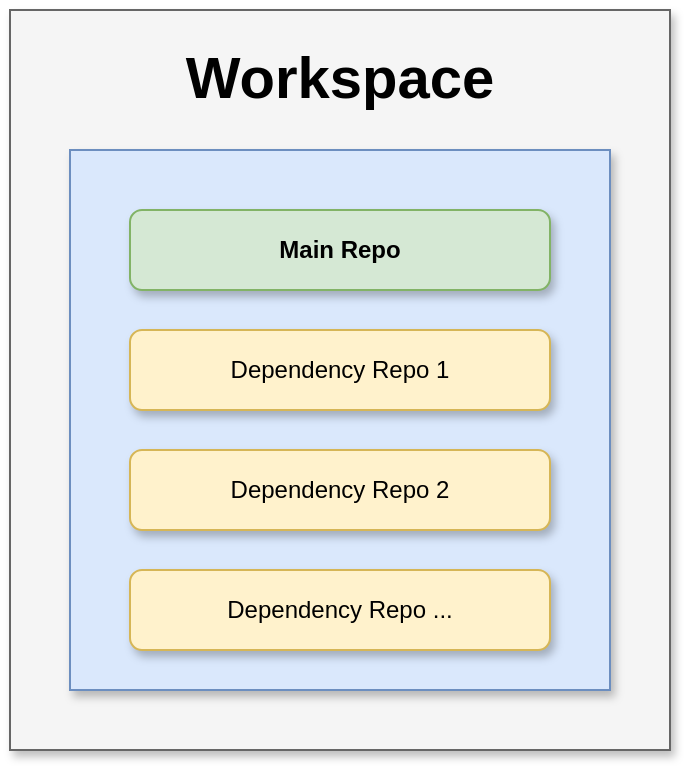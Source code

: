 <mxfile version="20.3.0" type="device"><diagram id="mV30FIOhVFsqBpWguB3d" name="Page-1"><mxGraphModel dx="1205" dy="1039" grid="1" gridSize="10" guides="1" tooltips="1" connect="1" arrows="1" fold="1" page="1" pageScale="1" pageWidth="827" pageHeight="1169" math="0" shadow="0"><root><mxCell id="0"/><mxCell id="1" parent="0"/><mxCell id="YtCwQHsG44BGMk4749ge-2" value="" style="rounded=0;whiteSpace=wrap;html=1;fillColor=#f5f5f5;fontColor=#333333;strokeColor=#666666;shadow=1;" vertex="1" parent="1"><mxGeometry x="140" y="50" width="330" height="370" as="geometry"/></mxCell><mxCell id="wikBhwUIcPSnmxnAq4fH-1" value="&lt;h1&gt;&lt;font style=&quot;font-size: 29px;&quot;&gt;Workspace&lt;/font&gt;&lt;/h1&gt;" style="whiteSpace=wrap;html=1;aspect=fixed;align=center;imageVerticalAlign=middle;direction=east;labelPosition=center;verticalLabelPosition=top;verticalAlign=bottom;fillColor=#dae8fc;strokeColor=#6c8ebf;movableLabel=1;shadow=1;" parent="1" vertex="1"><mxGeometry x="170" y="120" width="270" height="270" as="geometry"/></mxCell><mxCell id="wikBhwUIcPSnmxnAq4fH-2" value="Main Repo" style="rounded=1;whiteSpace=wrap;html=1;fillColor=#d5e8d4;strokeColor=#82b366;fontStyle=1;shadow=1;" parent="1" vertex="1"><mxGeometry x="200" y="150" width="210" height="40" as="geometry"/></mxCell><mxCell id="wikBhwUIcPSnmxnAq4fH-3" value="Dependency Repo 1" style="rounded=1;whiteSpace=wrap;html=1;fillColor=#fff2cc;strokeColor=#d6b656;shadow=1;" parent="1" vertex="1"><mxGeometry x="200" y="210" width="210" height="40" as="geometry"/></mxCell><mxCell id="wikBhwUIcPSnmxnAq4fH-4" value="Dependency Repo 2" style="rounded=1;whiteSpace=wrap;html=1;fillColor=#fff2cc;strokeColor=#d6b656;shadow=1;" parent="1" vertex="1"><mxGeometry x="200" y="270" width="210" height="40" as="geometry"/></mxCell><mxCell id="wikBhwUIcPSnmxnAq4fH-5" value="Dependency Repo ..." style="rounded=1;whiteSpace=wrap;html=1;fillColor=#fff2cc;strokeColor=#d6b656;shadow=1;" parent="1" vertex="1"><mxGeometry x="200" y="330" width="210" height="40" as="geometry"/></mxCell></root></mxGraphModel></diagram></mxfile>